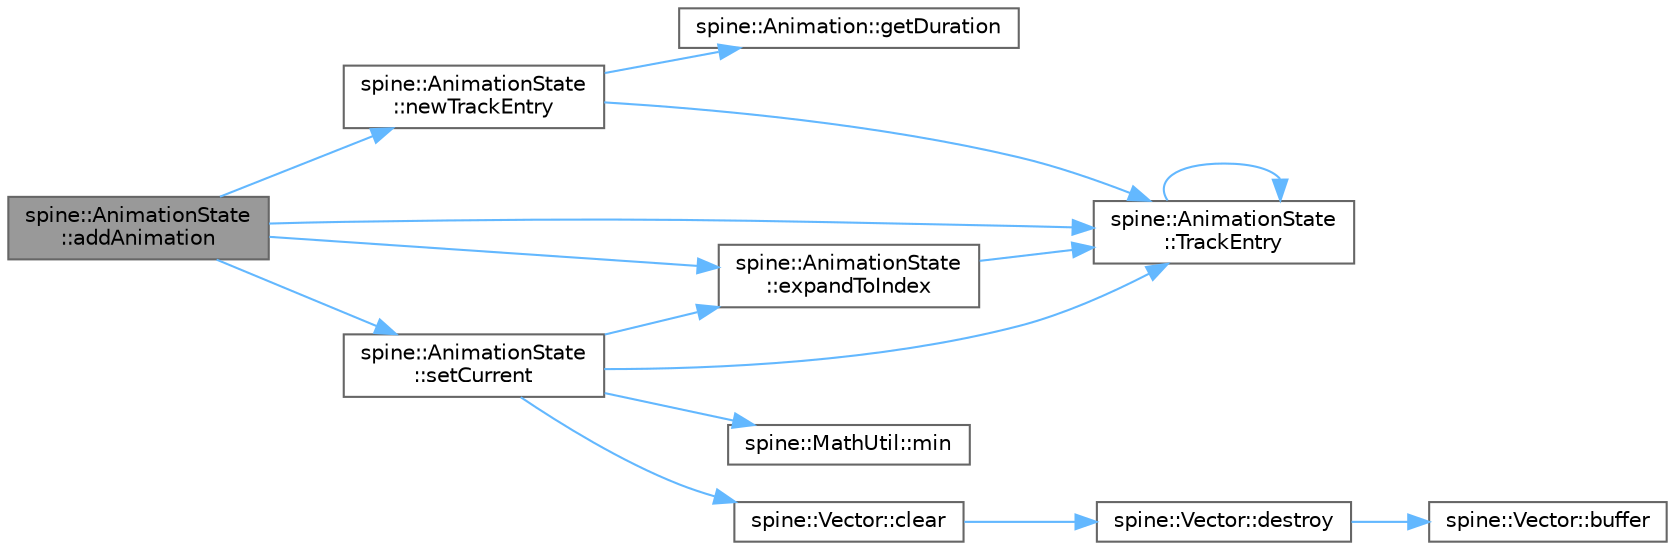 digraph "spine::AnimationState::addAnimation"
{
 // LATEX_PDF_SIZE
  bgcolor="transparent";
  edge [fontname=Helvetica,fontsize=10,labelfontname=Helvetica,labelfontsize=10];
  node [fontname=Helvetica,fontsize=10,shape=box,height=0.2,width=0.4];
  rankdir="LR";
  Node1 [id="Node000001",label="spine::AnimationState\l::addAnimation",height=0.2,width=0.4,color="gray40", fillcolor="grey60", style="filled", fontcolor="black",tooltip=" "];
  Node1 -> Node2 [id="edge1_Node000001_Node000002",color="steelblue1",style="solid",tooltip=" "];
  Node2 [id="Node000002",label="spine::AnimationState\l::expandToIndex",height=0.2,width=0.4,color="grey40", fillcolor="white", style="filled",URL="$classspine_1_1_animation_state.html#a24319beb0a670ca7bc578a6091aaf71d",tooltip=" "];
  Node2 -> Node3 [id="edge2_Node000002_Node000003",color="steelblue1",style="solid",tooltip=" "];
  Node3 [id="Node000003",label="spine::AnimationState\l::TrackEntry",height=0.2,width=0.4,color="grey40", fillcolor="white", style="filled",URL="$classspine_1_1_animation_state.html#a3cda65ddcc55f453b76f3718db72cb23",tooltip=" "];
  Node3 -> Node3 [id="edge3_Node000003_Node000003",color="steelblue1",style="solid",tooltip=" "];
  Node1 -> Node4 [id="edge4_Node000001_Node000004",color="steelblue1",style="solid",tooltip=" "];
  Node4 [id="Node000004",label="spine::AnimationState\l::newTrackEntry",height=0.2,width=0.4,color="grey40", fillcolor="white", style="filled",URL="$classspine_1_1_animation_state.html#a3b60787f29ab653c238430f79d6c2db5",tooltip=" "];
  Node4 -> Node5 [id="edge5_Node000004_Node000005",color="steelblue1",style="solid",tooltip=" "];
  Node5 [id="Node000005",label="spine::Animation::getDuration",height=0.2,width=0.4,color="grey40", fillcolor="white", style="filled",URL="$classspine_1_1_animation.html#aa5c61dc5f0a942fbd829e050d7b1891a",tooltip=" "];
  Node4 -> Node3 [id="edge6_Node000004_Node000003",color="steelblue1",style="solid",tooltip=" "];
  Node1 -> Node6 [id="edge7_Node000001_Node000006",color="steelblue1",style="solid",tooltip=" "];
  Node6 [id="Node000006",label="spine::AnimationState\l::setCurrent",height=0.2,width=0.4,color="grey40", fillcolor="white", style="filled",URL="$classspine_1_1_animation_state.html#a00d19d30d4b8c714ceef3efecd7e2626",tooltip="Sets the active TrackEntry for a given track number."];
  Node6 -> Node7 [id="edge8_Node000006_Node000007",color="steelblue1",style="solid",tooltip=" "];
  Node7 [id="Node000007",label="spine::Vector::clear",height=0.2,width=0.4,color="grey40", fillcolor="white", style="filled",URL="$classspine_1_1_vector.html#a7e0da3564f29ad09f6041612389f7082",tooltip=" "];
  Node7 -> Node8 [id="edge9_Node000007_Node000008",color="steelblue1",style="solid",tooltip=" "];
  Node8 [id="Node000008",label="spine::Vector::destroy",height=0.2,width=0.4,color="grey40", fillcolor="white", style="filled",URL="$classspine_1_1_vector.html#aeda35bcc9bbf107e3120818a0047cca9",tooltip=" "];
  Node8 -> Node9 [id="edge10_Node000008_Node000009",color="steelblue1",style="solid",tooltip=" "];
  Node9 [id="Node000009",label="spine::Vector::buffer",height=0.2,width=0.4,color="grey40", fillcolor="white", style="filled",URL="$classspine_1_1_vector.html#a51e5c426b03098af297e10efdaf52e22",tooltip=" "];
  Node6 -> Node2 [id="edge11_Node000006_Node000002",color="steelblue1",style="solid",tooltip=" "];
  Node6 -> Node10 [id="edge12_Node000006_Node000010",color="steelblue1",style="solid",tooltip=" "];
  Node10 [id="Node000010",label="spine::MathUtil::min",height=0.2,width=0.4,color="grey40", fillcolor="white", style="filled",URL="$classspine_1_1_math_util.html#a8d421cd4eba0bf83e8585e83655fd417",tooltip=" "];
  Node6 -> Node3 [id="edge13_Node000006_Node000003",color="steelblue1",style="solid",tooltip=" "];
  Node1 -> Node3 [id="edge14_Node000001_Node000003",color="steelblue1",style="solid",tooltip=" "];
}
